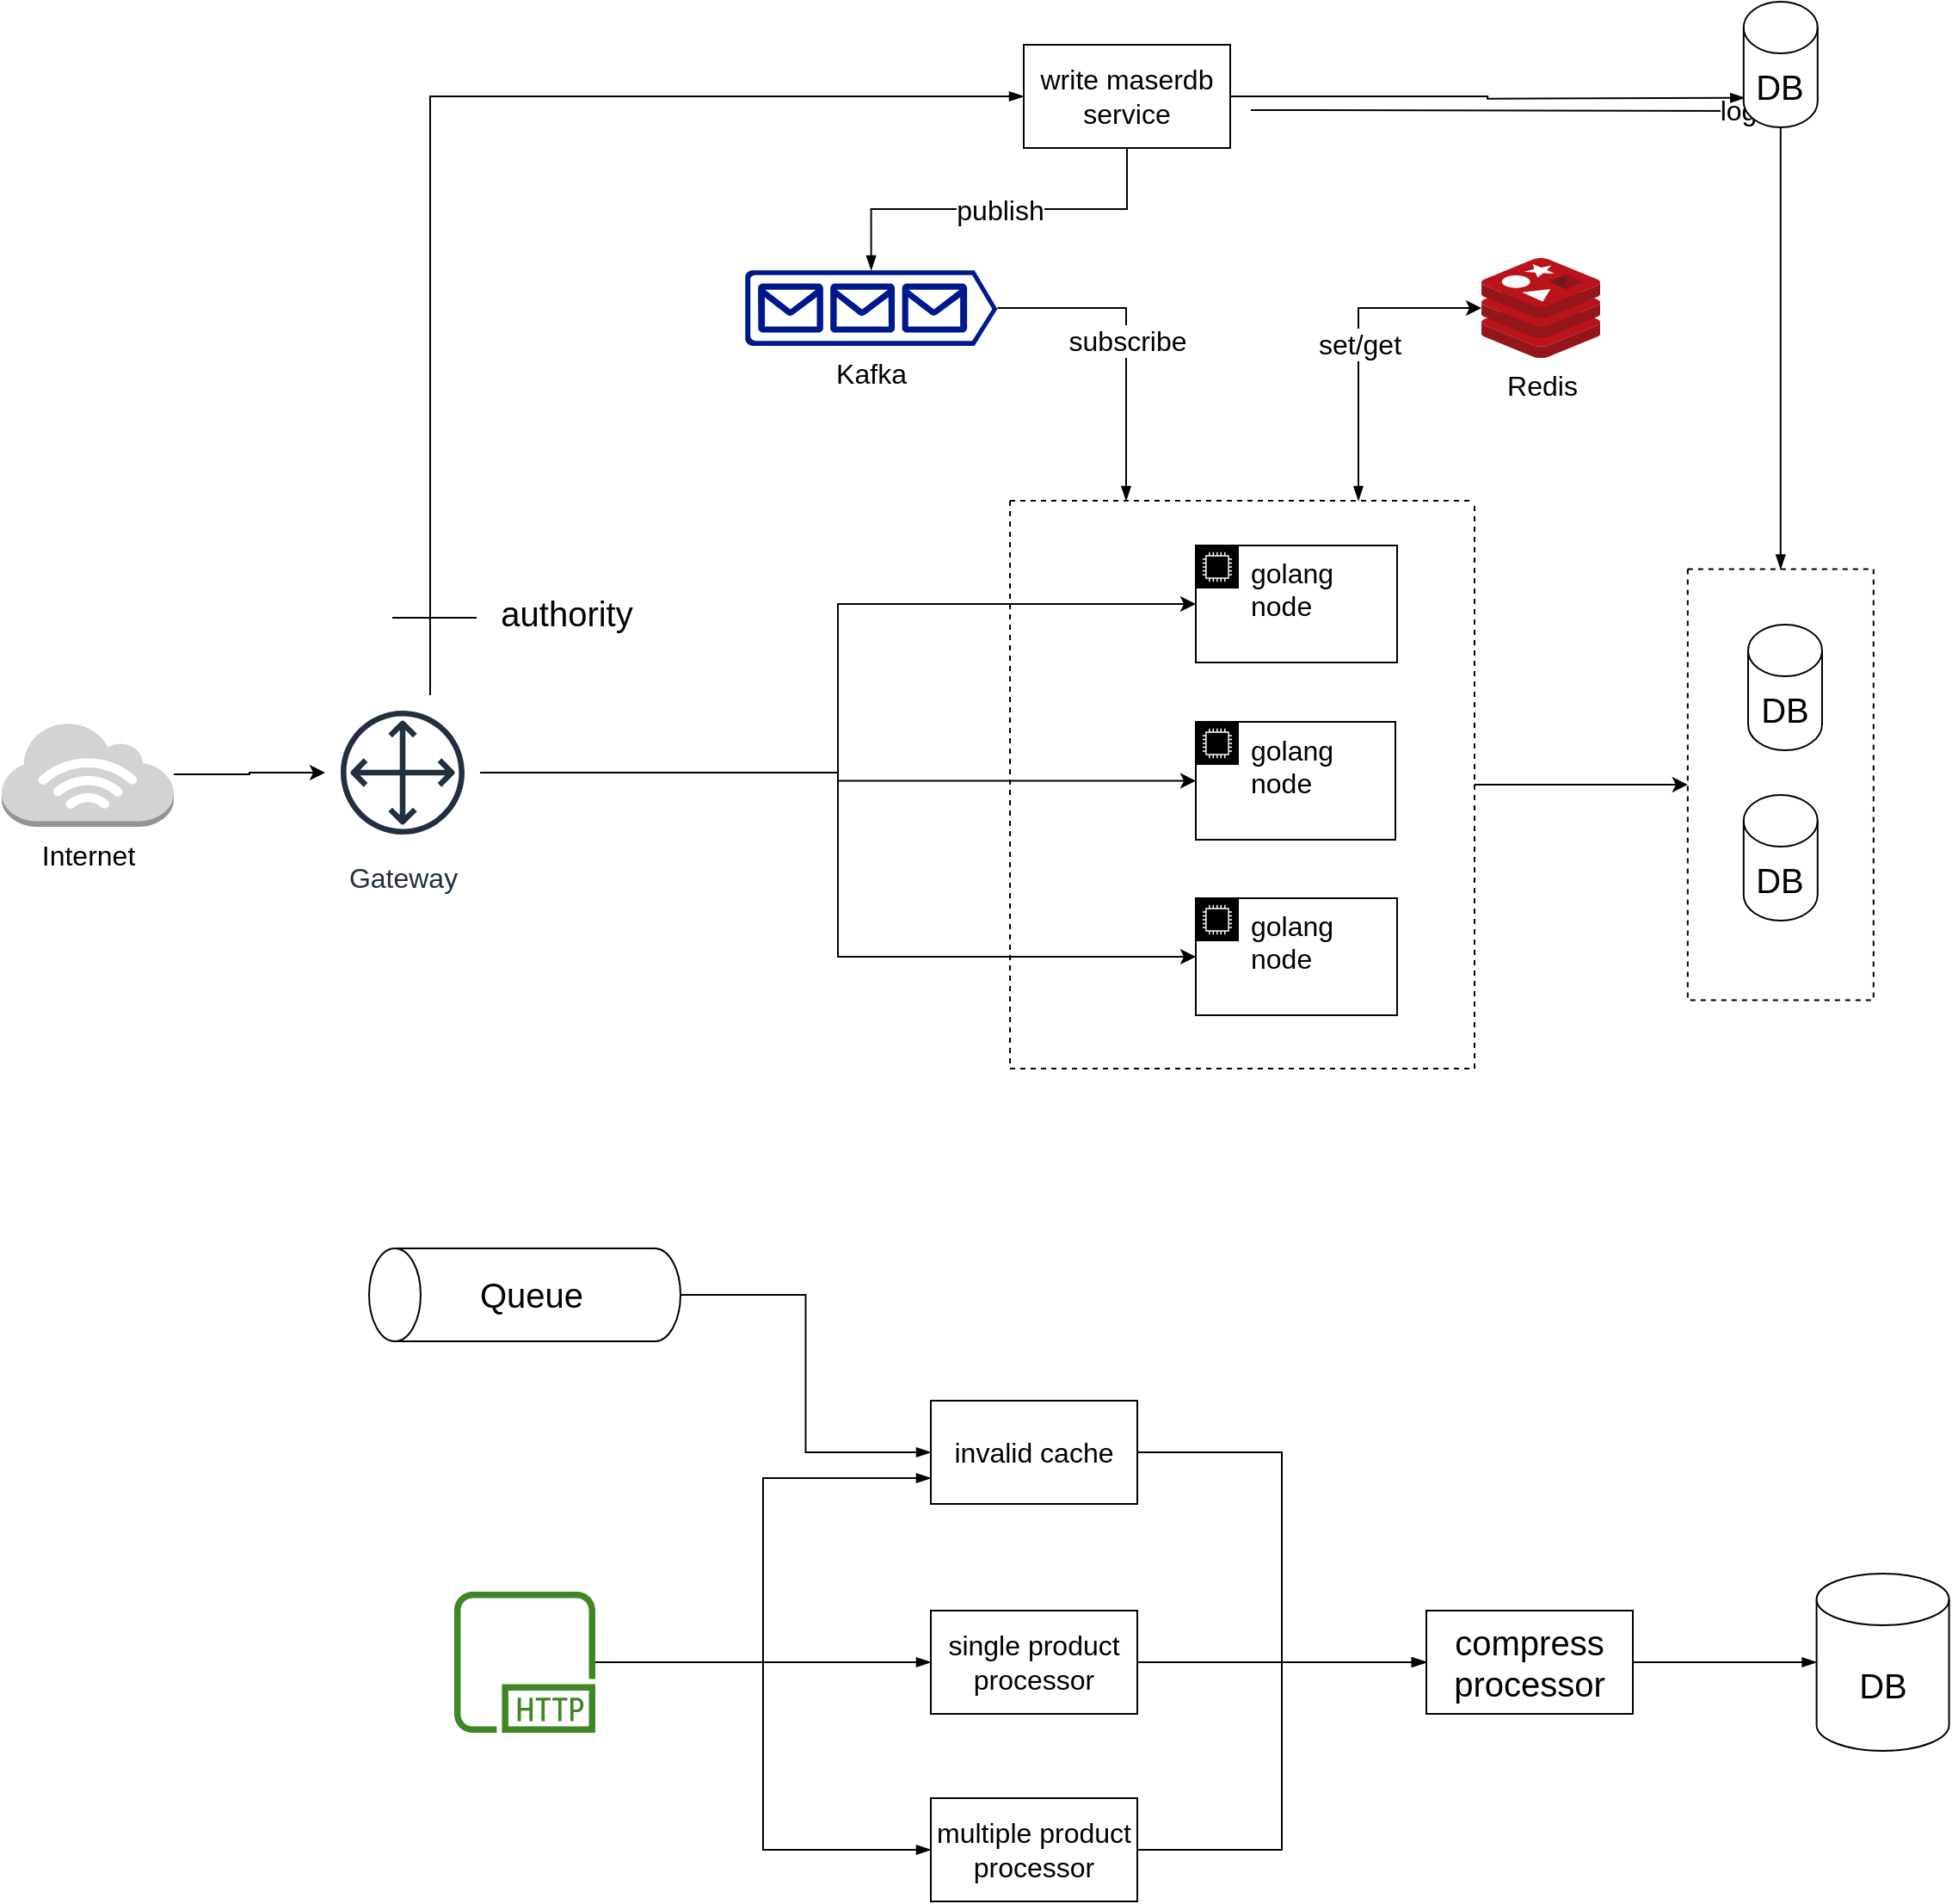 <mxfile version="20.5.3" type="github">
  <diagram id="kxoggQMOIerRVnNvIGJB" name="Page-1">
    <mxGraphModel dx="1734" dy="1084" grid="0" gridSize="10" guides="1" tooltips="1" connect="1" arrows="1" fold="1" page="0" pageScale="1" pageWidth="850" pageHeight="1100" math="0" shadow="0">
      <root>
        <mxCell id="0" />
        <mxCell id="1" parent="0" />
        <mxCell id="m1qdBIxcBaFChLM3Lvak-29" value="" style="swimlane;startSize=0;dashed=1;fontSize=16;" vertex="1" parent="1">
          <mxGeometry x="790.9" y="242.75" width="108" height="250.5" as="geometry" />
        </mxCell>
        <mxCell id="m1qdBIxcBaFChLM3Lvak-61" value="DB" style="shape=cylinder3;whiteSpace=wrap;html=1;boundedLbl=1;backgroundOutline=1;size=15;fontSize=20;" vertex="1" parent="m1qdBIxcBaFChLM3Lvak-29">
          <mxGeometry x="35.1" y="32.25" width="43" height="73" as="geometry" />
        </mxCell>
        <mxCell id="m1qdBIxcBaFChLM3Lvak-67" value="DB" style="shape=cylinder3;whiteSpace=wrap;html=1;boundedLbl=1;backgroundOutline=1;size=15;fontSize=20;" vertex="1" parent="m1qdBIxcBaFChLM3Lvak-29">
          <mxGeometry x="32.5" y="131.25" width="43" height="73" as="geometry" />
        </mxCell>
        <mxCell id="m1qdBIxcBaFChLM3Lvak-30" style="edgeStyle=orthogonalEdgeStyle;rounded=0;orthogonalLoop=1;jettySize=auto;html=1;fontSize=16;" edge="1" parent="1" source="m1qdBIxcBaFChLM3Lvak-22" target="m1qdBIxcBaFChLM3Lvak-29">
          <mxGeometry relative="1" as="geometry" />
        </mxCell>
        <mxCell id="m1qdBIxcBaFChLM3Lvak-22" value="" style="swimlane;startSize=0;dashed=1;fontSize=16;" vertex="1" parent="1">
          <mxGeometry x="397" y="203" width="270" height="330" as="geometry" />
        </mxCell>
        <mxCell id="7NXTXkRg-UbdUnaUzsDT-4" style="edgeStyle=orthogonalEdgeStyle;rounded=0;orthogonalLoop=1;jettySize=auto;html=1;fontSize=16;" parent="1" source="7NXTXkRg-UbdUnaUzsDT-1" target="m1qdBIxcBaFChLM3Lvak-1" edge="1">
          <mxGeometry relative="1" as="geometry">
            <mxPoint x="190" y="416" as="targetPoint" />
          </mxGeometry>
        </mxCell>
        <mxCell id="7NXTXkRg-UbdUnaUzsDT-1" value="&lt;div style=&quot;font-size: 16px;&quot;&gt;Internet&lt;/div&gt;" style="outlineConnect=0;dashed=0;verticalLabelPosition=bottom;verticalAlign=top;align=center;html=1;shape=mxgraph.aws3.internet_3;fillColor=#D2D3D3;gradientColor=none;fontSize=16;" parent="1" vertex="1">
          <mxGeometry x="-189" y="331.5" width="100" height="61" as="geometry" />
        </mxCell>
        <mxCell id="m1qdBIxcBaFChLM3Lvak-19" style="edgeStyle=orthogonalEdgeStyle;rounded=0;orthogonalLoop=1;jettySize=auto;html=1;fontSize=16;" edge="1" parent="1" source="m1qdBIxcBaFChLM3Lvak-1" target="m1qdBIxcBaFChLM3Lvak-17">
          <mxGeometry relative="1" as="geometry" />
        </mxCell>
        <mxCell id="m1qdBIxcBaFChLM3Lvak-20" style="edgeStyle=orthogonalEdgeStyle;rounded=0;orthogonalLoop=1;jettySize=auto;html=1;entryX=0;entryY=0.5;entryDx=0;entryDy=0;fontSize=16;" edge="1" parent="1" source="m1qdBIxcBaFChLM3Lvak-1" target="m1qdBIxcBaFChLM3Lvak-16">
          <mxGeometry relative="1" as="geometry" />
        </mxCell>
        <mxCell id="m1qdBIxcBaFChLM3Lvak-21" style="edgeStyle=orthogonalEdgeStyle;rounded=0;orthogonalLoop=1;jettySize=auto;html=1;entryX=0;entryY=0.5;entryDx=0;entryDy=0;fontSize=16;" edge="1" parent="1" source="m1qdBIxcBaFChLM3Lvak-1" target="m1qdBIxcBaFChLM3Lvak-18">
          <mxGeometry relative="1" as="geometry" />
        </mxCell>
        <mxCell id="m1qdBIxcBaFChLM3Lvak-46" style="edgeStyle=orthogonalEdgeStyle;rounded=0;orthogonalLoop=1;jettySize=auto;html=1;entryX=0;entryY=0.5;entryDx=0;entryDy=0;fontSize=16;startArrow=none;startFill=0;endArrow=blockThin;endFill=1;" edge="1" parent="1" source="m1qdBIxcBaFChLM3Lvak-1" target="m1qdBIxcBaFChLM3Lvak-43">
          <mxGeometry relative="1" as="geometry">
            <Array as="points">
              <mxPoint x="60" y="-32" />
            </Array>
          </mxGeometry>
        </mxCell>
        <mxCell id="m1qdBIxcBaFChLM3Lvak-1" value="&lt;div style=&quot;font-size: 16px;&quot;&gt;Gateway&lt;/div&gt;" style="sketch=0;outlineConnect=0;fontColor=#232F3E;gradientColor=none;strokeColor=#232F3E;fillColor=#ffffff;dashed=0;verticalLabelPosition=bottom;verticalAlign=top;align=center;html=1;fontSize=16;fontStyle=0;aspect=fixed;shape=mxgraph.aws4.resourceIcon;resIcon=mxgraph.aws4.customer_gateway;" vertex="1" parent="1">
          <mxGeometry x="-1" y="316" width="90" height="90" as="geometry" />
        </mxCell>
        <mxCell id="m1qdBIxcBaFChLM3Lvak-16" value="golang node" style="points=[[0,0],[0.25,0],[0.5,0],[0.75,0],[1,0],[1,0.25],[1,0.5],[1,0.75],[1,1],[0.75,1],[0.5,1],[0.25,1],[0,1],[0,0.75],[0,0.5],[0,0.25]];outlineConnect=0;html=1;whiteSpace=wrap;fontSize=16;fontStyle=0;container=1;pointerEvents=0;collapsible=0;recursiveResize=0;shape=mxgraph.aws4.group;grIcon=mxgraph.aws4.group_ec2_instance_contents;verticalAlign=top;align=left;spacingLeft=30;dashed=0;" vertex="1" parent="1">
          <mxGeometry x="505" y="229" width="117" height="68" as="geometry" />
        </mxCell>
        <mxCell id="m1qdBIxcBaFChLM3Lvak-17" value="golang node" style="points=[[0,0],[0.25,0],[0.5,0],[0.75,0],[1,0],[1,0.25],[1,0.5],[1,0.75],[1,1],[0.75,1],[0.5,1],[0.25,1],[0,1],[0,0.75],[0,0.5],[0,0.25]];outlineConnect=0;html=1;whiteSpace=wrap;fontSize=16;fontStyle=0;container=1;pointerEvents=0;collapsible=0;recursiveResize=0;shape=mxgraph.aws4.group;grIcon=mxgraph.aws4.group_ec2_instance_contents;verticalAlign=top;align=left;spacingLeft=30;dashed=0;" vertex="1" parent="1">
          <mxGeometry x="505" y="331.5" width="116" height="68.5" as="geometry" />
        </mxCell>
        <mxCell id="m1qdBIxcBaFChLM3Lvak-18" value="golang node" style="points=[[0,0],[0.25,0],[0.5,0],[0.75,0],[1,0],[1,0.25],[1,0.5],[1,0.75],[1,1],[0.75,1],[0.5,1],[0.25,1],[0,1],[0,0.75],[0,0.5],[0,0.25]];outlineConnect=0;html=1;whiteSpace=wrap;fontSize=16;fontStyle=0;container=1;pointerEvents=0;collapsible=0;recursiveResize=0;shape=mxgraph.aws4.group;grIcon=mxgraph.aws4.group_ec2_instance_contents;verticalAlign=top;align=left;spacingLeft=30;dashed=0;" vertex="1" parent="1">
          <mxGeometry x="505" y="434" width="117" height="68" as="geometry" />
        </mxCell>
        <mxCell id="m1qdBIxcBaFChLM3Lvak-41" value="set/get" style="edgeStyle=orthogonalEdgeStyle;rounded=0;orthogonalLoop=1;jettySize=auto;html=1;entryX=0.75;entryY=0;entryDx=0;entryDy=0;fontSize=16;startArrow=classic;startFill=1;endArrow=blockThin;endFill=1;" edge="1" parent="1" source="m1qdBIxcBaFChLM3Lvak-23" target="m1qdBIxcBaFChLM3Lvak-22">
          <mxGeometry relative="1" as="geometry" />
        </mxCell>
        <mxCell id="m1qdBIxcBaFChLM3Lvak-23" value="Redis" style="sketch=0;aspect=fixed;html=1;points=[];align=center;image;fontSize=16;image=img/lib/mscae/Cache_Redis_Product.svg;dashed=1;" vertex="1" parent="1">
          <mxGeometry x="671" y="62" width="69.05" height="58" as="geometry" />
        </mxCell>
        <mxCell id="m1qdBIxcBaFChLM3Lvak-49" style="edgeStyle=orthogonalEdgeStyle;rounded=0;orthogonalLoop=1;jettySize=auto;html=1;entryX=0;entryY=0.75;entryDx=0;entryDy=0;fontSize=20;startArrow=none;startFill=0;endArrow=blockThin;endFill=1;" edge="1" parent="1" source="m1qdBIxcBaFChLM3Lvak-33" target="m1qdBIxcBaFChLM3Lvak-34">
          <mxGeometry relative="1" as="geometry" />
        </mxCell>
        <mxCell id="m1qdBIxcBaFChLM3Lvak-50" style="edgeStyle=orthogonalEdgeStyle;rounded=0;orthogonalLoop=1;jettySize=auto;html=1;entryX=0;entryY=0.5;entryDx=0;entryDy=0;fontSize=20;startArrow=none;startFill=0;endArrow=blockThin;endFill=1;" edge="1" parent="1" source="m1qdBIxcBaFChLM3Lvak-33" target="m1qdBIxcBaFChLM3Lvak-35">
          <mxGeometry relative="1" as="geometry" />
        </mxCell>
        <mxCell id="m1qdBIxcBaFChLM3Lvak-51" style="edgeStyle=orthogonalEdgeStyle;rounded=0;orthogonalLoop=1;jettySize=auto;html=1;entryX=0;entryY=0.5;entryDx=0;entryDy=0;fontSize=20;startArrow=none;startFill=0;endArrow=blockThin;endFill=1;" edge="1" parent="1" source="m1qdBIxcBaFChLM3Lvak-33" target="m1qdBIxcBaFChLM3Lvak-36">
          <mxGeometry relative="1" as="geometry" />
        </mxCell>
        <mxCell id="m1qdBIxcBaFChLM3Lvak-33" value="" style="sketch=0;outlineConnect=0;fontColor=#232F3E;gradientColor=none;fillColor=#3F8624;strokeColor=none;dashed=0;verticalLabelPosition=bottom;verticalAlign=top;align=center;html=1;fontSize=16;fontStyle=0;aspect=fixed;pointerEvents=1;shape=mxgraph.aws4.http_protocol;" vertex="1" parent="1">
          <mxGeometry x="74" y="837" width="82" height="82" as="geometry" />
        </mxCell>
        <mxCell id="m1qdBIxcBaFChLM3Lvak-56" style="edgeStyle=orthogonalEdgeStyle;rounded=0;orthogonalLoop=1;jettySize=auto;html=1;entryX=0;entryY=0.5;entryDx=0;entryDy=0;fontSize=20;startArrow=none;startFill=0;endArrow=blockThin;endFill=1;" edge="1" parent="1" source="m1qdBIxcBaFChLM3Lvak-34" target="m1qdBIxcBaFChLM3Lvak-55">
          <mxGeometry relative="1" as="geometry" />
        </mxCell>
        <mxCell id="m1qdBIxcBaFChLM3Lvak-34" value="invalid cache" style="rounded=0;whiteSpace=wrap;html=1;fontSize=16;" vertex="1" parent="1">
          <mxGeometry x="351" y="726" width="120" height="60" as="geometry" />
        </mxCell>
        <mxCell id="m1qdBIxcBaFChLM3Lvak-57" style="edgeStyle=orthogonalEdgeStyle;rounded=0;orthogonalLoop=1;jettySize=auto;html=1;fontSize=20;startArrow=none;startFill=0;endArrow=blockThin;endFill=1;" edge="1" parent="1" source="m1qdBIxcBaFChLM3Lvak-35" target="m1qdBIxcBaFChLM3Lvak-55">
          <mxGeometry relative="1" as="geometry" />
        </mxCell>
        <mxCell id="m1qdBIxcBaFChLM3Lvak-35" value="single product processor" style="rounded=0;whiteSpace=wrap;html=1;fontSize=16;" vertex="1" parent="1">
          <mxGeometry x="351" y="848" width="120" height="60" as="geometry" />
        </mxCell>
        <mxCell id="m1qdBIxcBaFChLM3Lvak-58" style="edgeStyle=orthogonalEdgeStyle;rounded=0;orthogonalLoop=1;jettySize=auto;html=1;entryX=0;entryY=0.5;entryDx=0;entryDy=0;fontSize=20;startArrow=none;startFill=0;endArrow=blockThin;endFill=1;" edge="1" parent="1" source="m1qdBIxcBaFChLM3Lvak-36" target="m1qdBIxcBaFChLM3Lvak-55">
          <mxGeometry relative="1" as="geometry" />
        </mxCell>
        <mxCell id="m1qdBIxcBaFChLM3Lvak-36" value="multiple product processor" style="rounded=0;whiteSpace=wrap;html=1;fontSize=16;" vertex="1" parent="1">
          <mxGeometry x="351" y="957" width="120" height="60" as="geometry" />
        </mxCell>
        <mxCell id="m1qdBIxcBaFChLM3Lvak-38" value="subscribe" style="edgeStyle=orthogonalEdgeStyle;rounded=0;orthogonalLoop=1;jettySize=auto;html=1;entryX=0.25;entryY=0;entryDx=0;entryDy=0;fontSize=16;startArrow=none;startFill=0;endArrow=blockThin;endFill=1;" edge="1" parent="1" source="m1qdBIxcBaFChLM3Lvak-37" target="m1qdBIxcBaFChLM3Lvak-22">
          <mxGeometry relative="1" as="geometry" />
        </mxCell>
        <mxCell id="m1qdBIxcBaFChLM3Lvak-37" value="Kafka" style="sketch=0;aspect=fixed;pointerEvents=1;shadow=0;dashed=0;html=1;strokeColor=none;labelPosition=center;verticalLabelPosition=bottom;verticalAlign=top;align=center;fillColor=#00188D;shape=mxgraph.azure.queue_generic;fontSize=16;" vertex="1" parent="1">
          <mxGeometry x="243" y="69" width="146.67" height="44" as="geometry" />
        </mxCell>
        <mxCell id="m1qdBIxcBaFChLM3Lvak-42" value="logs" style="edgeStyle=orthogonalEdgeStyle;rounded=0;orthogonalLoop=1;jettySize=auto;html=1;fontSize=16;startArrow=none;startFill=0;endArrow=blockThin;endFill=1;" edge="1" parent="1" target="m1qdBIxcBaFChLM3Lvak-29">
          <mxGeometry relative="1" as="geometry">
            <mxPoint x="537" y="-24" as="sourcePoint" />
          </mxGeometry>
        </mxCell>
        <mxCell id="m1qdBIxcBaFChLM3Lvak-44" style="edgeStyle=orthogonalEdgeStyle;rounded=0;orthogonalLoop=1;jettySize=auto;html=1;entryX=0.003;entryY=0.561;entryDx=0;entryDy=0;entryPerimeter=0;fontSize=16;startArrow=none;startFill=0;endArrow=blockThin;endFill=1;" edge="1" parent="1" source="m1qdBIxcBaFChLM3Lvak-43">
          <mxGeometry relative="1" as="geometry">
            <mxPoint x="824.125" y="-31.145" as="targetPoint" />
          </mxGeometry>
        </mxCell>
        <mxCell id="m1qdBIxcBaFChLM3Lvak-45" value="publish" style="edgeStyle=orthogonalEdgeStyle;rounded=0;orthogonalLoop=1;jettySize=auto;html=1;entryX=0.5;entryY=0;entryDx=0;entryDy=0;entryPerimeter=0;fontSize=16;startArrow=none;startFill=0;endArrow=blockThin;endFill=1;exitX=0.5;exitY=1;exitDx=0;exitDy=0;" edge="1" parent="1" source="m1qdBIxcBaFChLM3Lvak-43" target="m1qdBIxcBaFChLM3Lvak-37">
          <mxGeometry relative="1" as="geometry" />
        </mxCell>
        <mxCell id="m1qdBIxcBaFChLM3Lvak-43" value="write maserdb service" style="rounded=0;whiteSpace=wrap;html=1;fontSize=16;" vertex="1" parent="1">
          <mxGeometry x="405" y="-62" width="120" height="60" as="geometry" />
        </mxCell>
        <mxCell id="m1qdBIxcBaFChLM3Lvak-47" value="" style="line;strokeWidth=1;fillColor=none;align=left;verticalAlign=middle;spacingTop=-1;spacingLeft=3;spacingRight=3;rotatable=0;labelPosition=right;points=[];portConstraint=eastwest;strokeColor=inherit;fontSize=16;" vertex="1" parent="1">
          <mxGeometry x="38" y="267" width="49" height="8" as="geometry" />
        </mxCell>
        <mxCell id="m1qdBIxcBaFChLM3Lvak-48" value="&lt;font style=&quot;font-size: 20px;&quot;&gt;authority&lt;/font&gt;" style="text;strokeColor=none;fillColor=none;html=1;fontSize=24;fontStyle=0;verticalAlign=middle;align=center;" vertex="1" parent="1">
          <mxGeometry x="94" y="253" width="89" height="30" as="geometry" />
        </mxCell>
        <mxCell id="m1qdBIxcBaFChLM3Lvak-54" style="edgeStyle=orthogonalEdgeStyle;rounded=0;orthogonalLoop=1;jettySize=auto;html=1;entryX=0;entryY=0.5;entryDx=0;entryDy=0;fontSize=20;startArrow=none;startFill=0;endArrow=blockThin;endFill=1;" edge="1" parent="1" source="m1qdBIxcBaFChLM3Lvak-52" target="m1qdBIxcBaFChLM3Lvak-34">
          <mxGeometry relative="1" as="geometry" />
        </mxCell>
        <mxCell id="m1qdBIxcBaFChLM3Lvak-52" value="" style="shape=cylinder3;whiteSpace=wrap;html=1;boundedLbl=1;backgroundOutline=1;size=15;fontSize=20;rotation=-90;" vertex="1" parent="1">
          <mxGeometry x="88" y="574" width="54" height="181" as="geometry" />
        </mxCell>
        <mxCell id="m1qdBIxcBaFChLM3Lvak-53" value="Queue" style="text;html=1;strokeColor=none;fillColor=none;align=center;verticalAlign=middle;whiteSpace=wrap;rounded=0;fontSize=20;" vertex="1" parent="1">
          <mxGeometry x="89" y="649" width="60" height="30" as="geometry" />
        </mxCell>
        <mxCell id="m1qdBIxcBaFChLM3Lvak-60" style="edgeStyle=orthogonalEdgeStyle;rounded=0;orthogonalLoop=1;jettySize=auto;html=1;fontSize=20;startArrow=none;startFill=0;endArrow=blockThin;endFill=1;" edge="1" parent="1" source="m1qdBIxcBaFChLM3Lvak-55" target="m1qdBIxcBaFChLM3Lvak-59">
          <mxGeometry relative="1" as="geometry" />
        </mxCell>
        <mxCell id="m1qdBIxcBaFChLM3Lvak-55" value="compress processor" style="rounded=0;whiteSpace=wrap;html=1;fontSize=20;" vertex="1" parent="1">
          <mxGeometry x="639" y="848" width="120" height="60" as="geometry" />
        </mxCell>
        <mxCell id="m1qdBIxcBaFChLM3Lvak-59" value="DB" style="shape=cylinder3;whiteSpace=wrap;html=1;boundedLbl=1;backgroundOutline=1;size=15;fontSize=20;" vertex="1" parent="1">
          <mxGeometry x="865.8" y="826.5" width="77" height="103" as="geometry" />
        </mxCell>
        <mxCell id="m1qdBIxcBaFChLM3Lvak-64" value="DB" style="shape=cylinder3;whiteSpace=wrap;html=1;boundedLbl=1;backgroundOutline=1;size=15;fontSize=20;" vertex="1" parent="1">
          <mxGeometry x="823.4" y="-87" width="43" height="73" as="geometry" />
        </mxCell>
      </root>
    </mxGraphModel>
  </diagram>
</mxfile>
